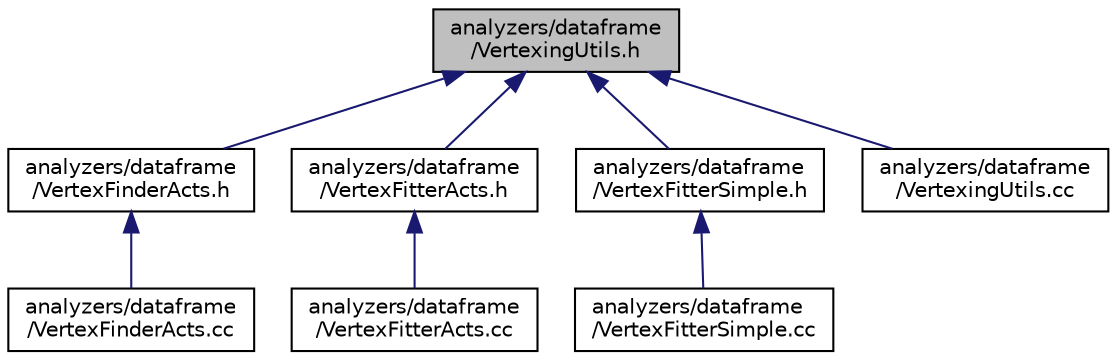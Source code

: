 digraph "analyzers/dataframe/VertexingUtils.h"
{
 // LATEX_PDF_SIZE
  edge [fontname="Helvetica",fontsize="10",labelfontname="Helvetica",labelfontsize="10"];
  node [fontname="Helvetica",fontsize="10",shape=record];
  Node1 [label="analyzers/dataframe\l/VertexingUtils.h",height=0.2,width=0.4,color="black", fillcolor="grey75", style="filled", fontcolor="black",tooltip=" "];
  Node1 -> Node2 [dir="back",color="midnightblue",fontsize="10",style="solid",fontname="Helvetica"];
  Node2 [label="analyzers/dataframe\l/VertexFinderActs.h",height=0.2,width=0.4,color="black", fillcolor="white", style="filled",URL="$_vertex_finder_acts_8h.html",tooltip=" "];
  Node2 -> Node3 [dir="back",color="midnightblue",fontsize="10",style="solid",fontname="Helvetica"];
  Node3 [label="analyzers/dataframe\l/VertexFinderActs.cc",height=0.2,width=0.4,color="black", fillcolor="white", style="filled",URL="$_vertex_finder_acts_8cc.html",tooltip=" "];
  Node1 -> Node4 [dir="back",color="midnightblue",fontsize="10",style="solid",fontname="Helvetica"];
  Node4 [label="analyzers/dataframe\l/VertexFitterActs.h",height=0.2,width=0.4,color="black", fillcolor="white", style="filled",URL="$_vertex_fitter_acts_8h.html",tooltip=" "];
  Node4 -> Node5 [dir="back",color="midnightblue",fontsize="10",style="solid",fontname="Helvetica"];
  Node5 [label="analyzers/dataframe\l/VertexFitterActs.cc",height=0.2,width=0.4,color="black", fillcolor="white", style="filled",URL="$_vertex_fitter_acts_8cc.html",tooltip=" "];
  Node1 -> Node6 [dir="back",color="midnightblue",fontsize="10",style="solid",fontname="Helvetica"];
  Node6 [label="analyzers/dataframe\l/VertexFitterSimple.h",height=0.2,width=0.4,color="black", fillcolor="white", style="filled",URL="$_vertex_fitter_simple_8h.html",tooltip=" "];
  Node6 -> Node7 [dir="back",color="midnightblue",fontsize="10",style="solid",fontname="Helvetica"];
  Node7 [label="analyzers/dataframe\l/VertexFitterSimple.cc",height=0.2,width=0.4,color="black", fillcolor="white", style="filled",URL="$_vertex_fitter_simple_8cc.html",tooltip=" "];
  Node1 -> Node8 [dir="back",color="midnightblue",fontsize="10",style="solid",fontname="Helvetica"];
  Node8 [label="analyzers/dataframe\l/VertexingUtils.cc",height=0.2,width=0.4,color="black", fillcolor="white", style="filled",URL="$_vertexing_utils_8cc.html",tooltip=" "];
}
